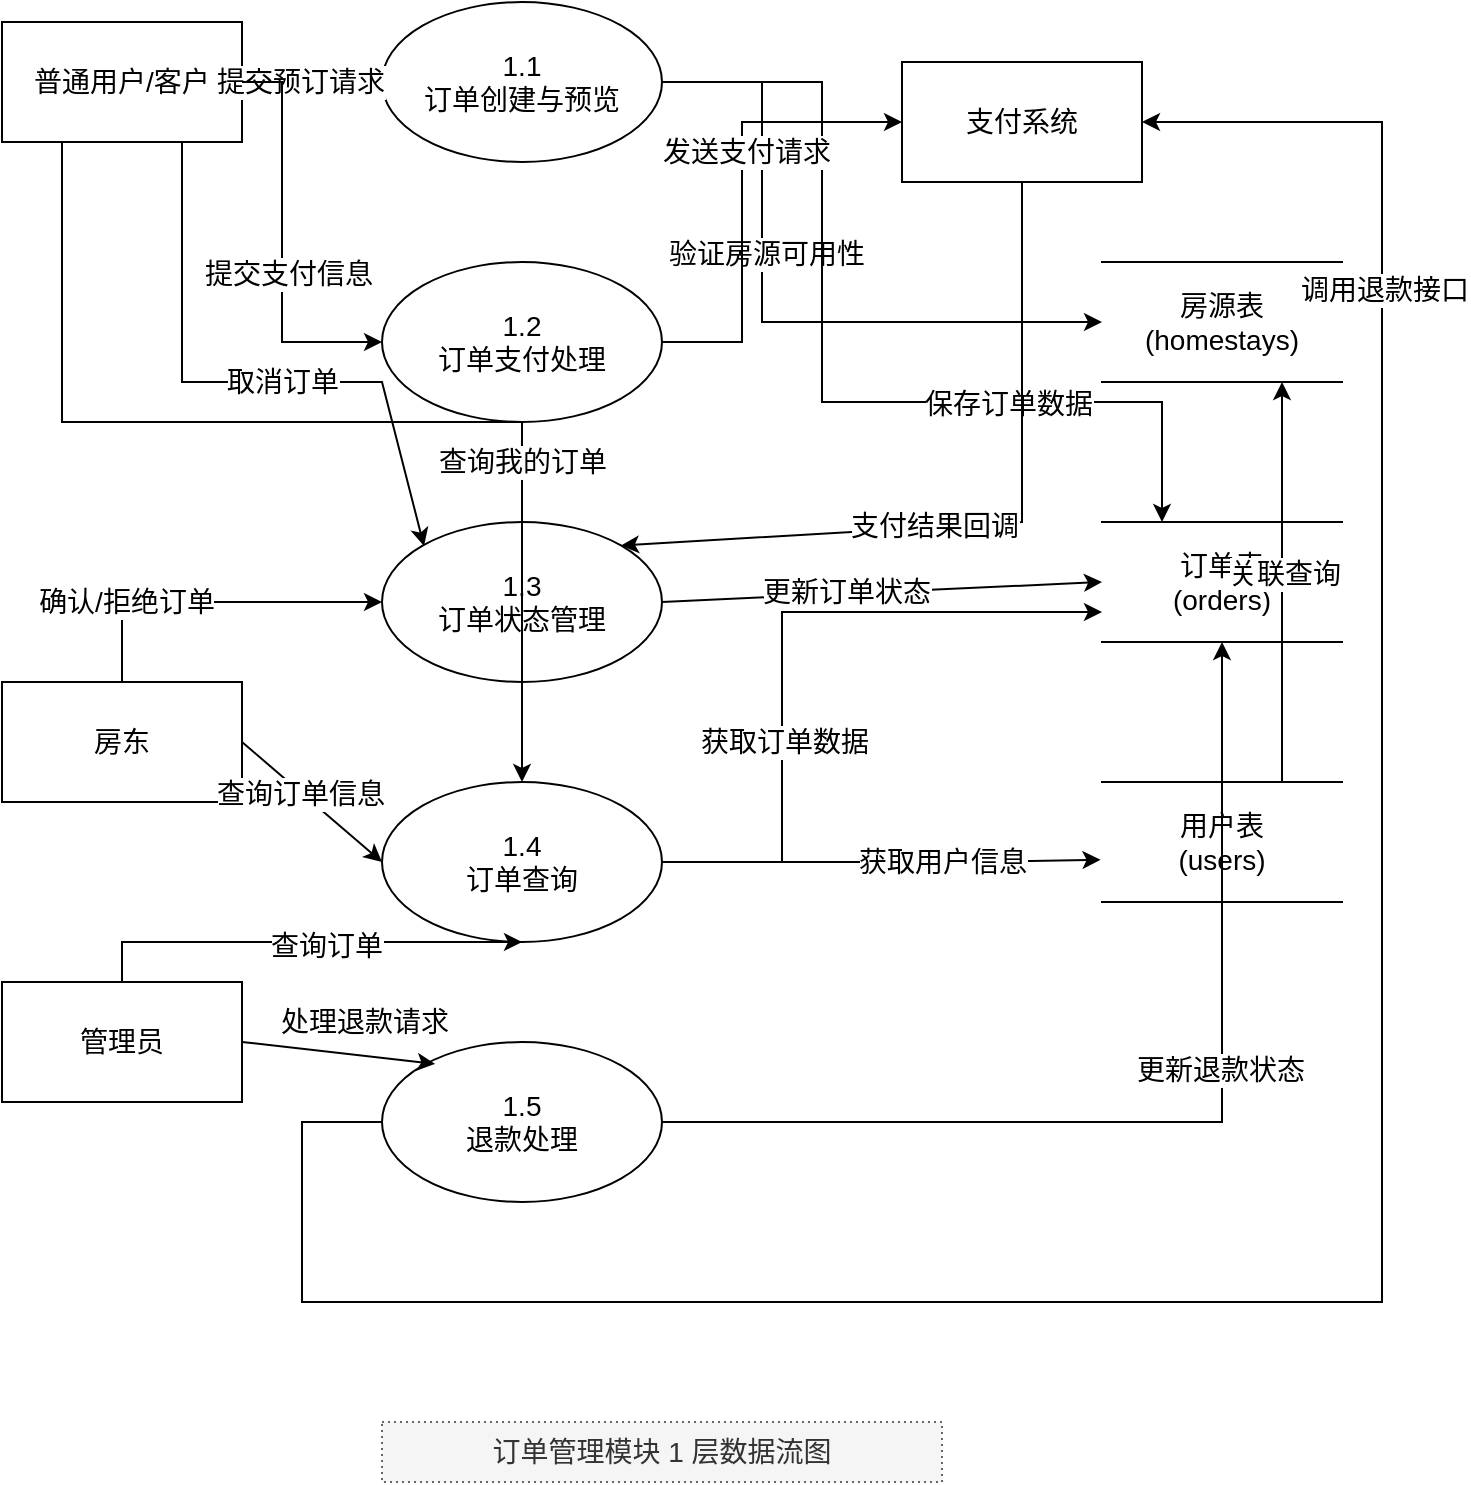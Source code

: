 <mxfile version="26.2.2">
  <diagram name="订单模块1层数据流图" id="l20sKfoL_9wAZvB7rX3P">
    <mxGraphModel dx="589" dy="349" grid="1" gridSize="10" guides="1" tooltips="1" connect="1" arrows="1" fold="1" page="1" pageScale="1" pageWidth="827" pageHeight="1169" math="0" shadow="0">
      <root>
        <mxCell id="0" />
        <mxCell id="1" parent="0" />
        <mxCell id="2" value="普通用户/客户" style="rounded=0;whiteSpace=wrap;html=1;fontSize=14;" parent="1" vertex="1">
          <mxGeometry x="50" y="120" width="120" height="60" as="geometry" />
        </mxCell>
        <mxCell id="3" value="房东" style="rounded=0;whiteSpace=wrap;html=1;fontSize=14;" parent="1" vertex="1">
          <mxGeometry x="50" y="450" width="120" height="60" as="geometry" />
        </mxCell>
        <mxCell id="4" value="管理员" style="rounded=0;whiteSpace=wrap;html=1;fontSize=14;" parent="1" vertex="1">
          <mxGeometry x="50" y="600" width="120" height="60" as="geometry" />
        </mxCell>
        <mxCell id="5" value="1.1&lt;br&gt;订单创建与预览" style="ellipse;whiteSpace=wrap;html=1;fontSize=14;" parent="1" vertex="1">
          <mxGeometry x="240" y="110" width="140" height="80" as="geometry" />
        </mxCell>
        <mxCell id="6" value="1.2&lt;br&gt;订单支付处理" style="ellipse;whiteSpace=wrap;html=1;fontSize=14;" parent="1" vertex="1">
          <mxGeometry x="240" y="240" width="140" height="80" as="geometry" />
        </mxCell>
        <mxCell id="7" value="1.3&lt;br&gt;订单状态管理" style="ellipse;whiteSpace=wrap;html=1;fontSize=14;" parent="1" vertex="1">
          <mxGeometry x="240" y="370" width="140" height="80" as="geometry" />
        </mxCell>
        <mxCell id="8" value="1.4&lt;br&gt;订单查询" style="ellipse;whiteSpace=wrap;html=1;fontSize=14;" parent="1" vertex="1">
          <mxGeometry x="240" y="500" width="140" height="80" as="geometry" />
        </mxCell>
        <mxCell id="9" value="1.5&lt;br&gt;退款处理" style="ellipse;whiteSpace=wrap;html=1;fontSize=14;" parent="1" vertex="1">
          <mxGeometry x="240" y="630" width="140" height="80" as="geometry" />
        </mxCell>
        <mxCell id="10" value="订单表&lt;br&gt;(orders)" style="shape=partialRectangle;whiteSpace=wrap;html=1;left=0;right=0;fillColor=none;fontSize=14;" parent="1" vertex="1">
          <mxGeometry x="600" y="370" width="120" height="60" as="geometry" />
        </mxCell>
        <mxCell id="11" value="房源表&lt;br&gt;(homestays)" style="shape=partialRectangle;whiteSpace=wrap;html=1;left=0;right=0;fillColor=none;fontSize=14;" parent="1" vertex="1">
          <mxGeometry x="600" y="240" width="120" height="60" as="geometry" />
        </mxCell>
        <mxCell id="12" value="用户表&lt;br&gt;(users)" style="shape=partialRectangle;whiteSpace=wrap;html=1;left=0;right=0;fillColor=none;fontSize=14;" parent="1" vertex="1">
          <mxGeometry x="600" y="500" width="120" height="60" as="geometry" />
        </mxCell>
        <mxCell id="13" value="支付系统" style="rounded=0;whiteSpace=wrap;html=1;fontSize=14;" parent="1" vertex="1">
          <mxGeometry x="500" y="140" width="120" height="60" as="geometry" />
        </mxCell>
        <mxCell id="14" value="" style="endArrow=classic;html=1;rounded=0;exitX=1;exitY=0.5;exitDx=0;exitDy=0;entryX=0;entryY=0.5;entryDx=0;entryDy=0;fontSize=14;" parent="1" source="2" target="5" edge="1">
          <mxGeometry width="50" height="50" relative="1" as="geometry">
            <mxPoint x="390" y="300" as="sourcePoint" />
            <mxPoint x="440" y="250" as="targetPoint" />
          </mxGeometry>
        </mxCell>
        <mxCell id="15" value="提交预订请求" style="edgeLabel;html=1;align=center;verticalAlign=middle;resizable=0;points=[];fontSize=14;" parent="14" vertex="1" connectable="0">
          <mxGeometry x="-0.171" y="1" relative="1" as="geometry">
            <mxPoint y="1" as="offset" />
          </mxGeometry>
        </mxCell>
        <mxCell id="16" value="" style="endArrow=classic;html=1;rounded=0;exitX=1;exitY=0.5;exitDx=0;exitDy=0;entryX=0;entryY=0.5;entryDx=0;entryDy=0;fontSize=14;" parent="1" source="2" target="6" edge="1">
          <mxGeometry width="50" height="50" relative="1" as="geometry">
            <mxPoint x="390" y="300" as="sourcePoint" />
            <mxPoint x="440" y="250" as="targetPoint" />
            <Array as="points">
              <mxPoint x="190" y="150" />
              <mxPoint x="190" y="280" />
            </Array>
          </mxGeometry>
        </mxCell>
        <mxCell id="17" value="提交支付信息" style="edgeLabel;html=1;align=center;verticalAlign=middle;resizable=0;points=[];fontSize=14;" parent="16" vertex="1" connectable="0">
          <mxGeometry x="0.156" y="3" relative="1" as="geometry">
            <mxPoint as="offset" />
          </mxGeometry>
        </mxCell>
        <mxCell id="18" value="" style="endArrow=classic;html=1;rounded=0;exitX=1;exitY=0.5;exitDx=0;exitDy=0;entryX=0;entryY=0.5;entryDx=0;entryDy=0;fontSize=14;" parent="1" source="5" target="11" edge="1">
          <mxGeometry width="50" height="50" relative="1" as="geometry">
            <mxPoint x="390" y="300" as="sourcePoint" />
            <mxPoint x="440" y="250" as="targetPoint" />
            <Array as="points">
              <mxPoint x="430" y="150" />
              <mxPoint x="430" y="270" />
            </Array>
          </mxGeometry>
        </mxCell>
        <mxCell id="19" value="验证房源可用性" style="edgeLabel;html=1;align=center;verticalAlign=middle;resizable=0;points=[];fontSize=14;" parent="18" vertex="1" connectable="0">
          <mxGeometry x="-0.2" y="2" relative="1" as="geometry">
            <mxPoint as="offset" />
          </mxGeometry>
        </mxCell>
        <mxCell id="20" value="" style="endArrow=classic;html=1;rounded=0;exitX=1;exitY=0.5;exitDx=0;exitDy=0;entryX=0.25;entryY=0;entryDx=0;entryDy=0;fontSize=14;" parent="1" source="5" target="10" edge="1">
          <mxGeometry width="50" height="50" relative="1" as="geometry">
            <mxPoint x="390" y="300" as="sourcePoint" />
            <mxPoint x="440" y="250" as="targetPoint" />
            <Array as="points">
              <mxPoint x="460" y="150" />
              <mxPoint x="460" y="310" />
              <mxPoint x="630" y="310" />
            </Array>
          </mxGeometry>
        </mxCell>
        <mxCell id="21" value="保存订单数据" style="edgeLabel;html=1;align=center;verticalAlign=middle;resizable=0;points=[];fontSize=14;" parent="20" vertex="1" connectable="0">
          <mxGeometry x="0.415" y="-1" relative="1" as="geometry">
            <mxPoint as="offset" />
          </mxGeometry>
        </mxCell>
        <mxCell id="22" value="" style="endArrow=classic;html=1;rounded=0;exitX=1;exitY=0.5;exitDx=0;exitDy=0;entryX=0;entryY=0.5;entryDx=0;entryDy=0;fontSize=14;" parent="1" source="6" target="13" edge="1">
          <mxGeometry width="50" height="50" relative="1" as="geometry">
            <mxPoint x="390" y="300" as="sourcePoint" />
            <mxPoint x="440" y="250" as="targetPoint" />
            <Array as="points">
              <mxPoint x="420" y="280" />
              <mxPoint x="420" y="170" />
            </Array>
          </mxGeometry>
        </mxCell>
        <mxCell id="23" value="发送支付请求" style="edgeLabel;html=1;align=center;verticalAlign=middle;resizable=0;points=[];fontSize=14;" parent="22" vertex="1" connectable="0">
          <mxGeometry x="0.172" y="-2" relative="1" as="geometry">
            <mxPoint as="offset" />
          </mxGeometry>
        </mxCell>
        <mxCell id="24" value="" style="endArrow=classic;html=1;rounded=0;exitX=0.5;exitY=1;exitDx=0;exitDy=0;entryX=1;entryY=0;entryDx=0;entryDy=0;fontSize=14;" parent="1" source="13" target="7" edge="1">
          <mxGeometry width="50" height="50" relative="1" as="geometry">
            <mxPoint x="390" y="300" as="sourcePoint" />
            <mxPoint x="440" y="250" as="targetPoint" />
            <Array as="points">
              <mxPoint x="560" y="370" />
            </Array>
          </mxGeometry>
        </mxCell>
        <mxCell id="25" value="支付结果回调" style="edgeLabel;html=1;align=center;verticalAlign=middle;resizable=0;points=[];fontSize=14;" parent="24" vertex="1" connectable="0">
          <mxGeometry x="0.156" y="-1" relative="1" as="geometry">
            <mxPoint as="offset" />
          </mxGeometry>
        </mxCell>
        <mxCell id="26" value="" style="endArrow=classic;html=1;rounded=0;exitX=1;exitY=0.5;exitDx=0;exitDy=0;entryX=0;entryY=0.5;entryDx=0;entryDy=0;fontSize=14;" parent="1" source="7" target="10" edge="1">
          <mxGeometry width="50" height="50" relative="1" as="geometry">
            <mxPoint x="390" y="300" as="sourcePoint" />
            <mxPoint x="440" y="250" as="targetPoint" />
          </mxGeometry>
        </mxCell>
        <mxCell id="27" value="更新订单状态" style="edgeLabel;html=1;align=center;verticalAlign=middle;resizable=0;points=[];fontSize=14;" parent="26" vertex="1" connectable="0">
          <mxGeometry x="-0.164" y="1" relative="1" as="geometry">
            <mxPoint as="offset" />
          </mxGeometry>
        </mxCell>
        <mxCell id="28" value="" style="endArrow=classic;html=1;rounded=0;exitX=0.5;exitY=0;exitDx=0;exitDy=0;fontSize=14;entryX=0;entryY=0.5;entryDx=0;entryDy=0;" parent="1" source="3" target="7" edge="1">
          <mxGeometry width="50" height="50" relative="1" as="geometry">
            <mxPoint x="390" y="300" as="sourcePoint" />
            <mxPoint x="260" y="440" as="targetPoint" />
            <Array as="points">
              <mxPoint x="110" y="410" />
              <mxPoint x="170" y="410" />
            </Array>
          </mxGeometry>
        </mxCell>
        <mxCell id="29" value="确认/拒绝订单" style="edgeLabel;html=1;align=center;verticalAlign=middle;resizable=0;points=[];fontSize=14;" parent="28" vertex="1" connectable="0">
          <mxGeometry x="0.233" y="-2" relative="1" as="geometry">
            <mxPoint x="-63" y="-2" as="offset" />
          </mxGeometry>
        </mxCell>
        <mxCell id="30" value="" style="endArrow=classic;html=1;rounded=0;exitX=1;exitY=0.5;exitDx=0;exitDy=0;entryX=0;entryY=0.5;entryDx=0;entryDy=0;fontSize=14;" parent="1" source="3" target="8" edge="1">
          <mxGeometry width="50" height="50" relative="1" as="geometry">
            <mxPoint x="390" y="500" as="sourcePoint" />
            <mxPoint x="440" y="450" as="targetPoint" />
          </mxGeometry>
        </mxCell>
        <mxCell id="31" value="查询订单信息" style="edgeLabel;html=1;align=center;verticalAlign=middle;resizable=0;points=[];fontSize=14;" parent="30" vertex="1" connectable="0">
          <mxGeometry x="-0.149" y="-1" relative="1" as="geometry">
            <mxPoint as="offset" />
          </mxGeometry>
        </mxCell>
        <mxCell id="32" value="" style="endArrow=classic;html=1;rounded=0;exitX=1;exitY=0.5;exitDx=0;exitDy=0;entryX=0;entryY=0.75;entryDx=0;entryDy=0;fontSize=14;" parent="1" source="8" target="10" edge="1">
          <mxGeometry width="50" height="50" relative="1" as="geometry">
            <mxPoint x="390" y="500" as="sourcePoint" />
            <mxPoint x="440" y="450" as="targetPoint" />
            <Array as="points">
              <mxPoint x="440" y="540" />
              <mxPoint x="440" y="415" />
            </Array>
          </mxGeometry>
        </mxCell>
        <mxCell id="33" value="获取订单数据" style="edgeLabel;html=1;align=center;verticalAlign=middle;resizable=0;points=[];fontSize=14;" parent="32" vertex="1" connectable="0">
          <mxGeometry x="-0.301" y="-1" relative="1" as="geometry">
            <mxPoint as="offset" />
          </mxGeometry>
        </mxCell>
        <mxCell id="34" value="" style="endArrow=classic;html=1;rounded=0;exitX=1;exitY=0.5;exitDx=0;exitDy=0;entryX=0.19;entryY=0.137;entryDx=0;entryDy=0;fontSize=14;entryPerimeter=0;" parent="1" source="4" target="9" edge="1">
          <mxGeometry width="50" height="50" relative="1" as="geometry">
            <mxPoint x="390" y="500" as="sourcePoint" />
            <mxPoint x="440" y="450" as="targetPoint" />
          </mxGeometry>
        </mxCell>
        <mxCell id="35" value="处理退款请求" style="edgeLabel;html=1;align=center;verticalAlign=middle;resizable=0;points=[];fontSize=14;" parent="34" vertex="1" connectable="0">
          <mxGeometry x="-0.314" y="1" relative="1" as="geometry">
            <mxPoint x="27" y="-13" as="offset" />
          </mxGeometry>
        </mxCell>
        <mxCell id="36" value="" style="endArrow=classic;html=1;rounded=0;exitX=1;exitY=0.5;exitDx=0;exitDy=0;entryX=0.5;entryY=1;entryDx=0;entryDy=0;fontSize=14;" parent="1" source="9" target="10" edge="1">
          <mxGeometry width="50" height="50" relative="1" as="geometry">
            <mxPoint x="390" y="500" as="sourcePoint" />
            <mxPoint x="440" y="450" as="targetPoint" />
            <Array as="points">
              <mxPoint x="660" y="670" />
            </Array>
          </mxGeometry>
        </mxCell>
        <mxCell id="37" value="更新退款状态" style="edgeLabel;html=1;align=center;verticalAlign=middle;resizable=0;points=[];fontSize=14;" parent="36" vertex="1" connectable="0">
          <mxGeometry x="0.176" y="1" relative="1" as="geometry">
            <mxPoint as="offset" />
          </mxGeometry>
        </mxCell>
        <mxCell id="38" value="" style="endArrow=classic;html=1;rounded=0;exitX=0;exitY=0.5;exitDx=0;exitDy=0;entryX=1;entryY=0.5;entryDx=0;entryDy=0;fontSize=14;" parent="1" source="9" target="13" edge="1">
          <mxGeometry width="50" height="50" relative="1" as="geometry">
            <mxPoint x="390" y="500" as="sourcePoint" />
            <mxPoint x="440" y="450" as="targetPoint" />
            <Array as="points">
              <mxPoint x="200" y="670" />
              <mxPoint x="200" y="760" />
              <mxPoint x="740" y="760" />
              <mxPoint x="740" y="170" />
            </Array>
          </mxGeometry>
        </mxCell>
        <mxCell id="39" value="调用退款接口" style="edgeLabel;html=1;align=center;verticalAlign=middle;resizable=0;points=[];fontSize=14;" parent="38" vertex="1" connectable="0">
          <mxGeometry x="0.705" y="-1" relative="1" as="geometry">
            <mxPoint as="offset" />
          </mxGeometry>
        </mxCell>
        <mxCell id="40" value="" style="endArrow=classic;html=1;rounded=0;exitX=0.75;exitY=0;exitDx=0;exitDy=0;entryX=0.75;entryY=1;entryDx=0;entryDy=0;fontSize=14;" parent="1" source="12" target="11" edge="1">
          <mxGeometry width="50" height="50" relative="1" as="geometry">
            <mxPoint x="390" y="500" as="sourcePoint" />
            <mxPoint x="440" y="450" as="targetPoint" />
          </mxGeometry>
        </mxCell>
        <mxCell id="41" value="关联查询" style="edgeLabel;html=1;align=center;verticalAlign=middle;resizable=0;points=[];fontSize=14;" parent="40" vertex="1" connectable="0">
          <mxGeometry x="0.046" y="-1" relative="1" as="geometry">
            <mxPoint as="offset" />
          </mxGeometry>
        </mxCell>
        <mxCell id="42" value="" style="endArrow=classic;html=1;rounded=0;exitX=1;exitY=0.5;exitDx=0;exitDy=0;fontSize=14;entryX=-0.006;entryY=0.648;entryDx=0;entryDy=0;entryPerimeter=0;" parent="1" source="8" target="12" edge="1">
          <mxGeometry width="50" height="50" relative="1" as="geometry">
            <mxPoint x="390" y="500" as="sourcePoint" />
            <mxPoint x="598" y="540" as="targetPoint" />
            <Array as="points">
              <mxPoint x="460" y="540" />
              <mxPoint x="530" y="540" />
            </Array>
          </mxGeometry>
        </mxCell>
        <mxCell id="43" value="获取用户信息" style="edgeLabel;html=1;align=center;verticalAlign=middle;resizable=0;points=[];fontSize=14;" parent="42" vertex="1" connectable="0">
          <mxGeometry x="-0.115" y="-2" relative="1" as="geometry">
            <mxPoint x="43" y="-2" as="offset" />
          </mxGeometry>
        </mxCell>
        <mxCell id="44" value="" style="endArrow=classic;html=1;rounded=0;exitX=0.5;exitY=0;exitDx=0;exitDy=0;entryX=0.5;entryY=1;entryDx=0;entryDy=0;fontSize=14;" parent="1" source="4" target="8" edge="1">
          <mxGeometry width="50" height="50" relative="1" as="geometry">
            <mxPoint x="390" y="500" as="sourcePoint" />
            <mxPoint x="440" y="450" as="targetPoint" />
            <Array as="points">
              <mxPoint x="110" y="580" />
              <mxPoint x="310" y="580" />
            </Array>
          </mxGeometry>
        </mxCell>
        <mxCell id="45" value="查询订单" style="edgeLabel;html=1;align=center;verticalAlign=middle;resizable=0;points=[];fontSize=14;" parent="44" vertex="1" connectable="0">
          <mxGeometry x="0.108" y="-2" relative="1" as="geometry">
            <mxPoint as="offset" />
          </mxGeometry>
        </mxCell>
        <mxCell id="46" value="" style="endArrow=classic;html=1;rounded=0;exitX=0.25;exitY=1;exitDx=0;exitDy=0;entryX=0.5;entryY=0;entryDx=0;entryDy=0;fontSize=14;" parent="1" source="2" target="8" edge="1">
          <mxGeometry width="50" height="50" relative="1" as="geometry">
            <mxPoint x="390" y="300" as="sourcePoint" />
            <mxPoint x="440" y="250" as="targetPoint" />
            <Array as="points">
              <mxPoint x="80" y="190" />
              <mxPoint x="80" y="320" />
              <mxPoint x="310" y="320" />
            </Array>
          </mxGeometry>
        </mxCell>
        <mxCell id="47" value="查询我的订单" style="edgeLabel;html=1;align=center;verticalAlign=middle;resizable=0;points=[];fontSize=14;" parent="46" vertex="1" connectable="0">
          <mxGeometry x="0.5" y="-3" relative="1" as="geometry">
            <mxPoint x="3" y="-23" as="offset" />
          </mxGeometry>
        </mxCell>
        <mxCell id="48" value="" style="endArrow=classic;html=1;rounded=0;exitX=0.75;exitY=1;exitDx=0;exitDy=0;fontSize=14;" parent="1" source="2" edge="1">
          <mxGeometry width="50" height="50" relative="1" as="geometry">
            <mxPoint x="390" y="300" as="sourcePoint" />
            <mxPoint x="261" y="382" as="targetPoint" />
            <Array as="points">
              <mxPoint x="140" y="300" />
              <mxPoint x="200" y="300" />
              <mxPoint x="240" y="300" />
            </Array>
          </mxGeometry>
        </mxCell>
        <mxCell id="49" value="取消订单" style="edgeLabel;html=1;align=center;verticalAlign=middle;resizable=0;points=[];fontSize=14;" parent="48" vertex="1" connectable="0">
          <mxGeometry x="0.156" y="-3" relative="1" as="geometry">
            <mxPoint x="-6" y="-3" as="offset" />
          </mxGeometry>
        </mxCell>
        <mxCell id="50" value="订单管理模块 1 层数据流图" style="text;html=1;strokeColor=#666666;fillColor=#f5f5f5;align=center;verticalAlign=middle;whiteSpace=wrap;rounded=0;dashed=1;dashPattern=1 2;fontColor=#333333;fontSize=14;" parent="1" vertex="1">
          <mxGeometry x="240" y="820" width="280" height="30" as="geometry" />
        </mxCell>
      </root>
    </mxGraphModel>
  </diagram>
</mxfile>
